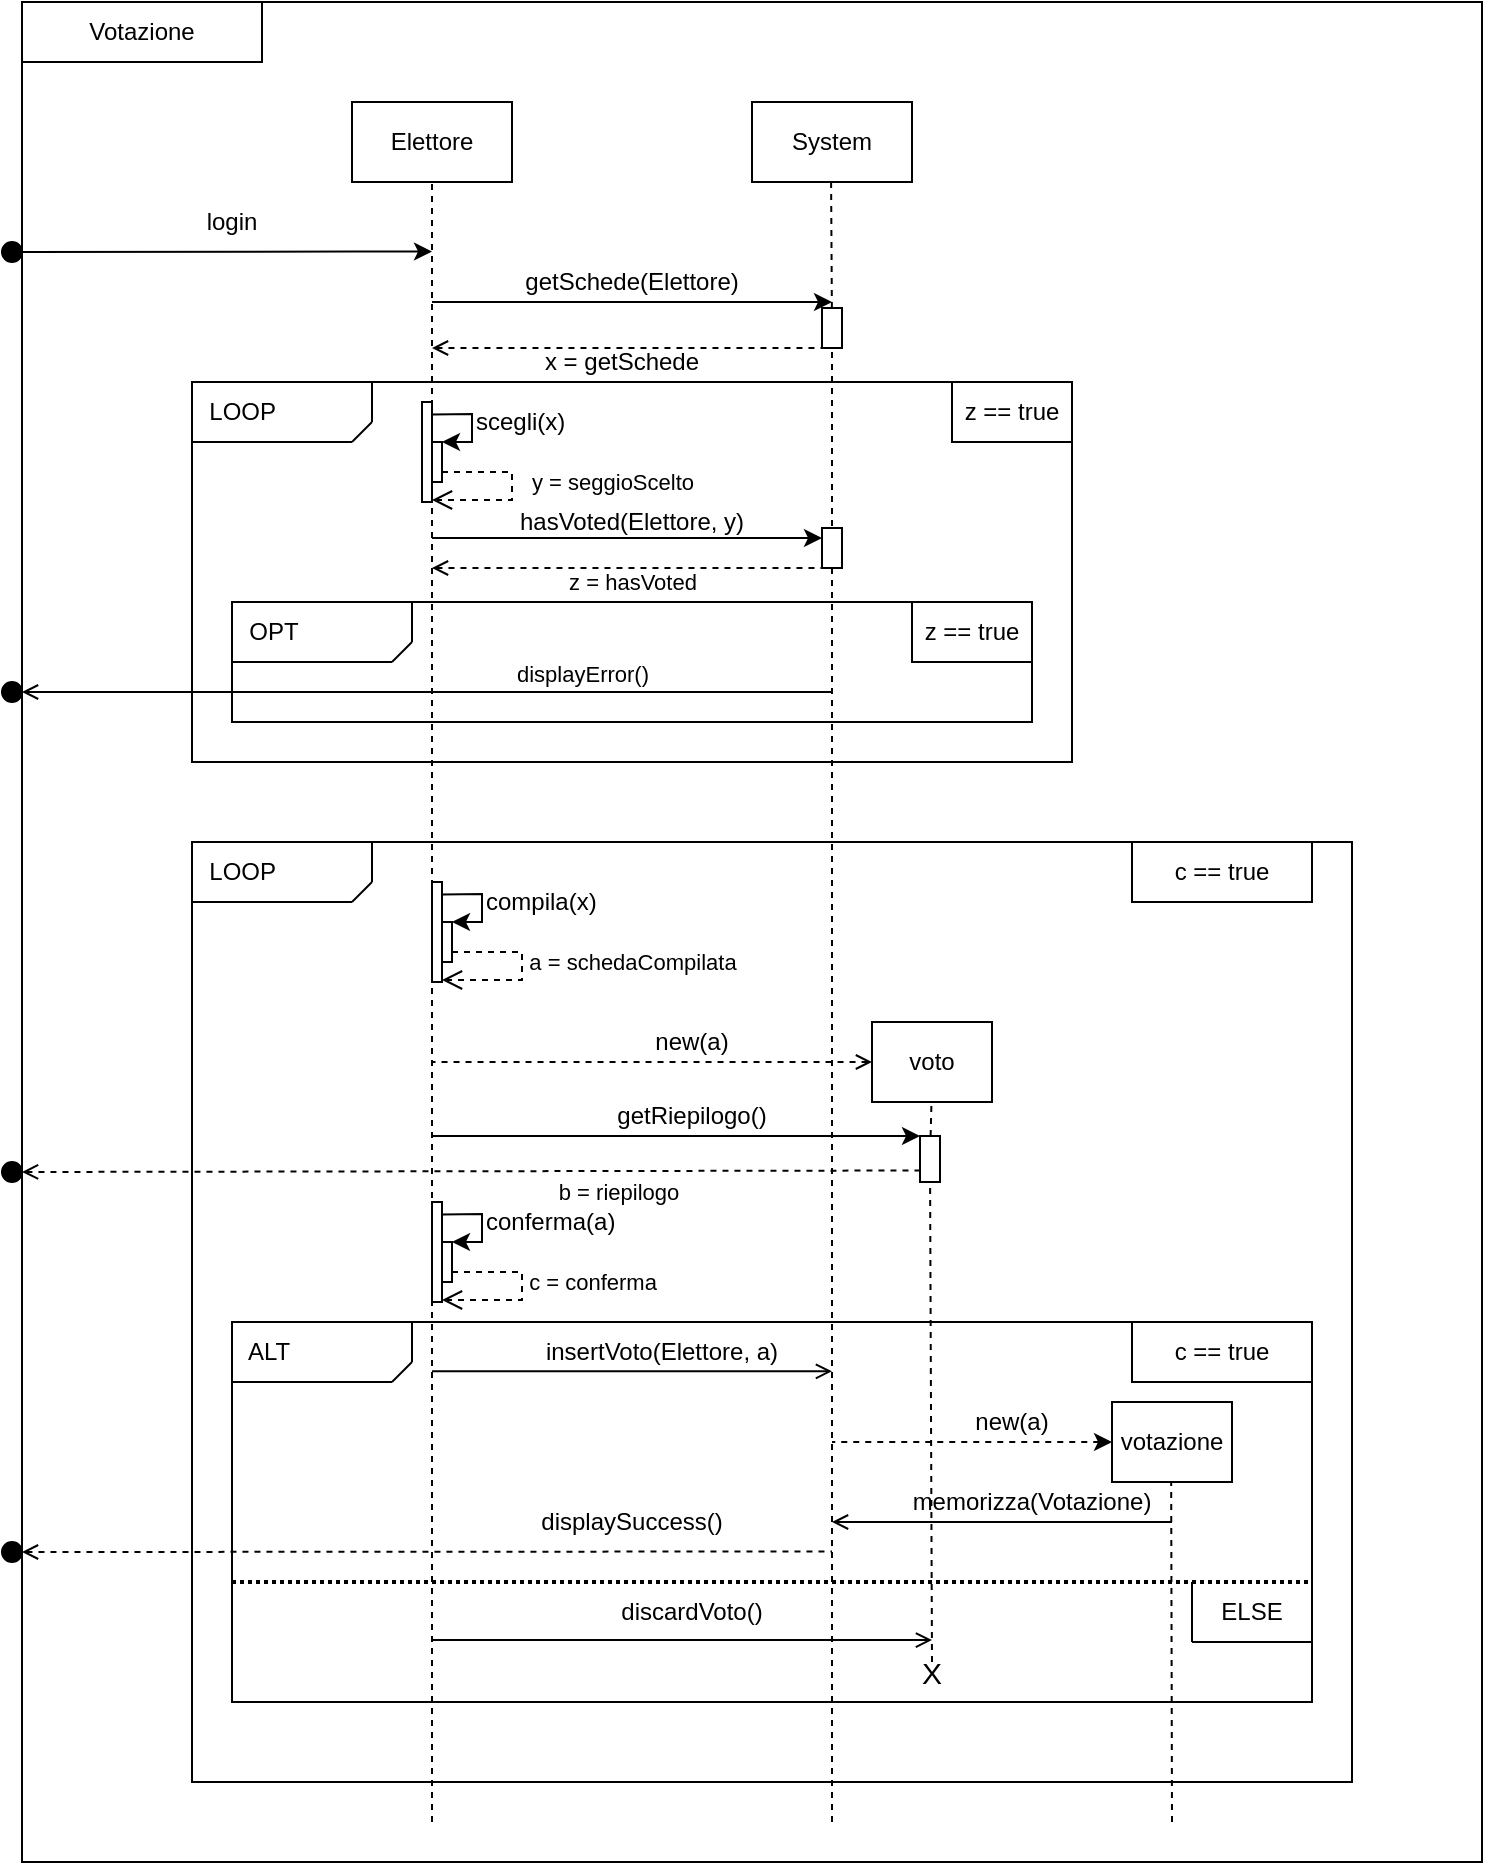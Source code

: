 <mxfile version="15.8.7" type="device"><diagram id="dq2v8COb4mC5voEyQPeX" name="Page-1"><mxGraphModel dx="725" dy="589" grid="1" gridSize="10" guides="1" tooltips="1" connect="1" arrows="1" fold="1" page="1" pageScale="1" pageWidth="827" pageHeight="1169" math="0" shadow="0"><root><mxCell id="0"/><mxCell id="1" parent="0"/><mxCell id="Mli_06HcbuzQD95sqgGN-4" value="" style="rounded=0;whiteSpace=wrap;html=1;" parent="1" vertex="1"><mxGeometry x="630" y="20" width="730" height="930" as="geometry"/></mxCell><mxCell id="2By8cae0xNPyfpVqrzcL-71" value="" style="rounded=0;whiteSpace=wrap;html=1;fillColor=#FFFFFF;" parent="1" vertex="1"><mxGeometry x="715" y="440" width="580" height="470" as="geometry"/></mxCell><mxCell id="2By8cae0xNPyfpVqrzcL-108" value="" style="rounded=0;whiteSpace=wrap;html=1;fillColor=#FFFFFF;" parent="1" vertex="1"><mxGeometry x="735" y="680" width="540" height="190" as="geometry"/></mxCell><mxCell id="2By8cae0xNPyfpVqrzcL-22" value="" style="rounded=0;whiteSpace=wrap;html=1;fillColor=#FFFFFF;" parent="1" vertex="1"><mxGeometry x="715" y="210" width="440" height="190" as="geometry"/></mxCell><mxCell id="2By8cae0xNPyfpVqrzcL-23" value="" style="rounded=0;whiteSpace=wrap;html=1;fillColor=#FFFFFF;" parent="1" vertex="1"><mxGeometry x="735" y="320" width="400" height="60" as="geometry"/></mxCell><mxCell id="2By8cae0xNPyfpVqrzcL-1" value="Elettore" style="rounded=0;whiteSpace=wrap;html=1;" parent="1" vertex="1"><mxGeometry x="795" y="70" width="80" height="40" as="geometry"/></mxCell><mxCell id="2By8cae0xNPyfpVqrzcL-3" value="System" style="rounded=0;whiteSpace=wrap;html=1;" parent="1" vertex="1"><mxGeometry x="995" y="70" width="80" height="40" as="geometry"/></mxCell><mxCell id="2By8cae0xNPyfpVqrzcL-4" value="" style="endArrow=none;dashed=1;html=1;rounded=0;startArrow=none;" parent="1" source="2By8cae0xNPyfpVqrzcL-14" edge="1"><mxGeometry width="50" height="50" relative="1" as="geometry"><mxPoint x="835" y="710" as="sourcePoint"/><mxPoint x="835" y="110" as="targetPoint"/></mxGeometry></mxCell><mxCell id="2By8cae0xNPyfpVqrzcL-5" value="" style="endArrow=none;dashed=1;html=1;rounded=0;startArrow=none;" parent="1" source="2By8cae0xNPyfpVqrzcL-12" edge="1"><mxGeometry width="50" height="50" relative="1" as="geometry"><mxPoint x="1034.85" y="710" as="sourcePoint"/><mxPoint x="1034.55" y="110" as="targetPoint"/></mxGeometry></mxCell><mxCell id="2By8cae0xNPyfpVqrzcL-6" value="" style="endArrow=classic;html=1;rounded=0;startArrow=none;startFill=0;endFill=1;exitX=1;exitY=0.5;exitDx=0;exitDy=0;" parent="1" source="2By8cae0xNPyfpVqrzcL-7" edge="1"><mxGeometry width="50" height="50" relative="1" as="geometry"><mxPoint x="765" y="144.78" as="sourcePoint"/><mxPoint x="835" y="144.78" as="targetPoint"/><Array as="points"><mxPoint x="795" y="144.78"/></Array></mxGeometry></mxCell><mxCell id="2By8cae0xNPyfpVqrzcL-7" value="" style="ellipse;whiteSpace=wrap;html=1;fillColor=#000000;" parent="1" vertex="1"><mxGeometry x="620" y="140" width="10" height="10" as="geometry"/></mxCell><mxCell id="2By8cae0xNPyfpVqrzcL-8" value="login" style="text;html=1;strokeColor=none;fillColor=none;align=center;verticalAlign=middle;whiteSpace=wrap;rounded=0;" parent="1" vertex="1"><mxGeometry x="705" y="120" width="60" height="20" as="geometry"/></mxCell><mxCell id="2By8cae0xNPyfpVqrzcL-9" value="" style="endArrow=classic;html=1;rounded=0;endFill=1;" parent="1" edge="1"><mxGeometry width="50" height="50" relative="1" as="geometry"><mxPoint x="835" y="170" as="sourcePoint"/><mxPoint x="1035" y="170" as="targetPoint"/></mxGeometry></mxCell><mxCell id="2By8cae0xNPyfpVqrzcL-10" value="getSchede(Elettore)" style="text;html=1;strokeColor=none;fillColor=none;align=center;verticalAlign=middle;whiteSpace=wrap;rounded=0;" parent="1" vertex="1"><mxGeometry x="895" y="150" width="80" height="20" as="geometry"/></mxCell><mxCell id="2By8cae0xNPyfpVqrzcL-11" value="" style="endArrow=none;html=1;rounded=0;startArrow=open;startFill=0;dashed=1;" parent="1" edge="1"><mxGeometry width="50" height="50" relative="1" as="geometry"><mxPoint x="835" y="193" as="sourcePoint"/><mxPoint x="1035" y="193" as="targetPoint"/></mxGeometry></mxCell><mxCell id="2By8cae0xNPyfpVqrzcL-12" value="" style="rounded=0;whiteSpace=wrap;html=1;fillColor=#FFFFFF;" parent="1" vertex="1"><mxGeometry x="1030" y="173" width="10" height="20" as="geometry"/></mxCell><mxCell id="2By8cae0xNPyfpVqrzcL-13" value="" style="endArrow=none;dashed=1;html=1;rounded=0;" parent="1" target="2By8cae0xNPyfpVqrzcL-12" edge="1"><mxGeometry width="50" height="50" relative="1" as="geometry"><mxPoint x="1035" y="930" as="sourcePoint"/><mxPoint x="1034.55" y="110" as="targetPoint"/></mxGeometry></mxCell><mxCell id="2By8cae0xNPyfpVqrzcL-14" value="" style="rounded=0;whiteSpace=wrap;html=1;fillColor=#FFFFFF;" parent="1" vertex="1"><mxGeometry x="830" y="240" width="10" height="20" as="geometry"/></mxCell><mxCell id="2By8cae0xNPyfpVqrzcL-15" value="" style="endArrow=none;dashed=1;html=1;rounded=0;startArrow=none;" parent="1" source="3DF4CZmdxdBIlOaTDdMM-1" target="2By8cae0xNPyfpVqrzcL-14" edge="1"><mxGeometry width="50" height="50" relative="1" as="geometry"><mxPoint x="835" y="930" as="sourcePoint"/><mxPoint x="835" y="110" as="targetPoint"/></mxGeometry></mxCell><mxCell id="2By8cae0xNPyfpVqrzcL-16" value="" style="endArrow=classic;html=1;rounded=0;entryX=1;entryY=0;entryDx=0;entryDy=0;startArrow=none;startFill=0;endFill=1;exitX=1.029;exitY=0.126;exitDx=0;exitDy=0;exitPerimeter=0;" parent="1" source="3DF4CZmdxdBIlOaTDdMM-1" target="2By8cae0xNPyfpVqrzcL-14" edge="1"><mxGeometry width="50" height="50" relative="1" as="geometry"><mxPoint x="835" y="220" as="sourcePoint"/><mxPoint x="855" y="240" as="targetPoint"/><Array as="points"><mxPoint x="855" y="226"/><mxPoint x="855" y="240"/></Array></mxGeometry></mxCell><mxCell id="2By8cae0xNPyfpVqrzcL-17" value="scegli(x)" style="text;html=1;strokeColor=none;fillColor=none;align=left;verticalAlign=middle;whiteSpace=wrap;rounded=0;" parent="1" vertex="1"><mxGeometry x="855" y="220" width="40" height="20" as="geometry"/></mxCell><mxCell id="2By8cae0xNPyfpVqrzcL-18" value="" style="endArrow=classic;html=1;rounded=0;endFill=1;entryX=0;entryY=0.25;entryDx=0;entryDy=0;" parent="1" target="2By8cae0xNPyfpVqrzcL-21" edge="1"><mxGeometry width="50" height="50" relative="1" as="geometry"><mxPoint x="835" y="288" as="sourcePoint"/><mxPoint x="1035" y="280" as="targetPoint"/></mxGeometry></mxCell><mxCell id="2By8cae0xNPyfpVqrzcL-19" value="hasVoted(Elettore, y)" style="text;html=1;strokeColor=none;fillColor=none;align=center;verticalAlign=middle;whiteSpace=wrap;rounded=0;" parent="1" vertex="1"><mxGeometry x="865" y="270" width="140" height="20" as="geometry"/></mxCell><mxCell id="2By8cae0xNPyfpVqrzcL-20" value="z = hasVoted" style="endArrow=none;html=1;rounded=0;startArrow=open;startFill=0;dashed=1;" parent="1" edge="1"><mxGeometry y="-7" width="50" height="50" relative="1" as="geometry"><mxPoint x="835" y="303" as="sourcePoint"/><mxPoint x="1035" y="303" as="targetPoint"/><mxPoint as="offset"/></mxGeometry></mxCell><mxCell id="2By8cae0xNPyfpVqrzcL-21" value="" style="rounded=0;whiteSpace=wrap;html=1;fillColor=#FFFFFF;" parent="1" vertex="1"><mxGeometry x="1030" y="283" width="10" height="20" as="geometry"/></mxCell><mxCell id="2By8cae0xNPyfpVqrzcL-25" value="z == true" style="rounded=0;whiteSpace=wrap;html=1;fillColor=#FFFFFF;" parent="1" vertex="1"><mxGeometry x="1095" y="210" width="60" height="30" as="geometry"/></mxCell><mxCell id="2By8cae0xNPyfpVqrzcL-26" value="z == true" style="rounded=0;whiteSpace=wrap;html=1;fillColor=#FFFFFF;" parent="1" vertex="1"><mxGeometry x="1075" y="320" width="60" height="30" as="geometry"/></mxCell><mxCell id="2By8cae0xNPyfpVqrzcL-50" value="" style="endArrow=none;html=1;rounded=0;" parent="1" edge="1"><mxGeometry width="50" height="50" relative="1" as="geometry"><mxPoint x="715" y="210" as="sourcePoint"/><mxPoint x="805" y="210" as="targetPoint"/></mxGeometry></mxCell><mxCell id="2By8cae0xNPyfpVqrzcL-51" value="" style="endArrow=none;html=1;rounded=0;" parent="1" edge="1"><mxGeometry width="50" height="50" relative="1" as="geometry"><mxPoint x="715" y="240" as="sourcePoint"/><mxPoint x="795" y="240" as="targetPoint"/></mxGeometry></mxCell><mxCell id="2By8cae0xNPyfpVqrzcL-52" value="" style="endArrow=none;html=1;rounded=0;" parent="1" edge="1"><mxGeometry width="50" height="50" relative="1" as="geometry"><mxPoint x="715" y="210" as="sourcePoint"/><mxPoint x="715" y="240" as="targetPoint"/></mxGeometry></mxCell><mxCell id="2By8cae0xNPyfpVqrzcL-53" value="" style="endArrow=none;html=1;rounded=0;" parent="1" edge="1"><mxGeometry width="50" height="50" relative="1" as="geometry"><mxPoint x="795" y="240" as="sourcePoint"/><mxPoint x="805" y="230" as="targetPoint"/></mxGeometry></mxCell><mxCell id="2By8cae0xNPyfpVqrzcL-54" value="" style="endArrow=none;html=1;rounded=0;" parent="1" edge="1"><mxGeometry width="50" height="50" relative="1" as="geometry"><mxPoint x="805" y="230" as="sourcePoint"/><mxPoint x="805" y="210" as="targetPoint"/></mxGeometry></mxCell><mxCell id="2By8cae0xNPyfpVqrzcL-60" value="" style="endArrow=none;html=1;rounded=0;" parent="1" edge="1"><mxGeometry width="50" height="50" relative="1" as="geometry"><mxPoint x="735" y="320" as="sourcePoint"/><mxPoint x="825" y="320" as="targetPoint"/></mxGeometry></mxCell><mxCell id="2By8cae0xNPyfpVqrzcL-61" value="" style="endArrow=none;html=1;rounded=0;" parent="1" edge="1"><mxGeometry width="50" height="50" relative="1" as="geometry"><mxPoint x="735" y="350" as="sourcePoint"/><mxPoint x="815" y="350" as="targetPoint"/></mxGeometry></mxCell><mxCell id="2By8cae0xNPyfpVqrzcL-62" value="" style="endArrow=none;html=1;rounded=0;" parent="1" edge="1"><mxGeometry width="50" height="50" relative="1" as="geometry"><mxPoint x="735" y="320" as="sourcePoint"/><mxPoint x="735" y="350" as="targetPoint"/></mxGeometry></mxCell><mxCell id="2By8cae0xNPyfpVqrzcL-63" value="" style="endArrow=none;html=1;rounded=0;" parent="1" edge="1"><mxGeometry width="50" height="50" relative="1" as="geometry"><mxPoint x="815" y="350" as="sourcePoint"/><mxPoint x="825" y="340" as="targetPoint"/></mxGeometry></mxCell><mxCell id="2By8cae0xNPyfpVqrzcL-64" value="" style="endArrow=none;html=1;rounded=0;" parent="1" edge="1"><mxGeometry width="50" height="50" relative="1" as="geometry"><mxPoint x="825" y="340" as="sourcePoint"/><mxPoint x="825" y="320" as="targetPoint"/></mxGeometry></mxCell><mxCell id="2By8cae0xNPyfpVqrzcL-66" value="&amp;nbsp; LOOP" style="text;html=1;strokeColor=none;fillColor=none;align=left;verticalAlign=middle;whiteSpace=wrap;rounded=0;" parent="1" vertex="1"><mxGeometry x="715" y="210" width="90" height="30" as="geometry"/></mxCell><mxCell id="2By8cae0xNPyfpVqrzcL-67" value="&amp;nbsp; OPT" style="text;html=1;strokeColor=none;fillColor=none;align=left;verticalAlign=middle;whiteSpace=wrap;rounded=0;" parent="1" vertex="1"><mxGeometry x="735" y="320" width="90" height="30" as="geometry"/></mxCell><mxCell id="2By8cae0xNPyfpVqrzcL-72" value="" style="endArrow=none;html=1;rounded=0;" parent="1" edge="1"><mxGeometry width="50" height="50" relative="1" as="geometry"><mxPoint x="715" y="440" as="sourcePoint"/><mxPoint x="805" y="440" as="targetPoint"/></mxGeometry></mxCell><mxCell id="2By8cae0xNPyfpVqrzcL-73" value="" style="endArrow=none;html=1;rounded=0;" parent="1" edge="1"><mxGeometry width="50" height="50" relative="1" as="geometry"><mxPoint x="715" y="470" as="sourcePoint"/><mxPoint x="795" y="470" as="targetPoint"/></mxGeometry></mxCell><mxCell id="2By8cae0xNPyfpVqrzcL-74" value="" style="endArrow=none;html=1;rounded=0;" parent="1" edge="1"><mxGeometry width="50" height="50" relative="1" as="geometry"><mxPoint x="715" y="440" as="sourcePoint"/><mxPoint x="715" y="470" as="targetPoint"/></mxGeometry></mxCell><mxCell id="2By8cae0xNPyfpVqrzcL-75" value="" style="endArrow=none;html=1;rounded=0;" parent="1" edge="1"><mxGeometry width="50" height="50" relative="1" as="geometry"><mxPoint x="795" y="470" as="sourcePoint"/><mxPoint x="805" y="460" as="targetPoint"/></mxGeometry></mxCell><mxCell id="2By8cae0xNPyfpVqrzcL-76" value="" style="endArrow=none;html=1;rounded=0;" parent="1" edge="1"><mxGeometry width="50" height="50" relative="1" as="geometry"><mxPoint x="805" y="460" as="sourcePoint"/><mxPoint x="805" y="440" as="targetPoint"/></mxGeometry></mxCell><mxCell id="2By8cae0xNPyfpVqrzcL-77" value="&amp;nbsp; LOOP" style="text;html=1;strokeColor=none;fillColor=none;align=left;verticalAlign=middle;whiteSpace=wrap;rounded=0;" parent="1" vertex="1"><mxGeometry x="715" y="440" width="90" height="30" as="geometry"/></mxCell><mxCell id="2By8cae0xNPyfpVqrzcL-86" value="voto" style="rounded=0;whiteSpace=wrap;html=1;fillColor=#FFFFFF;" parent="1" vertex="1"><mxGeometry x="1055" y="530" width="60" height="40" as="geometry"/></mxCell><mxCell id="2By8cae0xNPyfpVqrzcL-87" value="" style="endArrow=none;dashed=1;html=1;strokeWidth=1;rounded=0;exitX=0;exitY=0.5;exitDx=0;exitDy=0;endFill=0;startArrow=open;startFill=0;" parent="1" source="2By8cae0xNPyfpVqrzcL-86" edge="1"><mxGeometry width="50" height="50" relative="1" as="geometry"><mxPoint x="1175" y="550" as="sourcePoint"/><mxPoint x="835" y="550" as="targetPoint"/></mxGeometry></mxCell><mxCell id="2By8cae0xNPyfpVqrzcL-91" value="" style="endArrow=none;dashed=1;html=1;rounded=0;startArrow=none;" parent="1" source="2By8cae0xNPyfpVqrzcL-94" edge="1"><mxGeometry width="50" height="50" relative="1" as="geometry"><mxPoint x="1085.11" y="710" as="sourcePoint"/><mxPoint x="1084.74" y="570" as="targetPoint"/></mxGeometry></mxCell><mxCell id="2By8cae0xNPyfpVqrzcL-92" value="" style="endArrow=classic;html=1;rounded=0;endFill=1;entryX=0;entryY=0;entryDx=0;entryDy=0;" parent="1" target="2By8cae0xNPyfpVqrzcL-94" edge="1"><mxGeometry width="50" height="50" relative="1" as="geometry"><mxPoint x="835" y="587" as="sourcePoint"/><mxPoint x="1085" y="587" as="targetPoint"/></mxGeometry></mxCell><mxCell id="2By8cae0xNPyfpVqrzcL-93" value="" style="endArrow=none;html=1;rounded=0;startArrow=open;startFill=0;dashed=1;exitX=1;exitY=0.5;exitDx=0;exitDy=0;entryX=0;entryY=0.75;entryDx=0;entryDy=0;" parent="1" source="3DF4CZmdxdBIlOaTDdMM-51" target="2By8cae0xNPyfpVqrzcL-94" edge="1"><mxGeometry width="50" height="50" relative="1" as="geometry"><mxPoint x="835" y="607" as="sourcePoint"/><mxPoint x="1085" y="607" as="targetPoint"/></mxGeometry></mxCell><mxCell id="3DF4CZmdxdBIlOaTDdMM-50" value="b = riepilogo" style="edgeLabel;html=1;align=center;verticalAlign=middle;resizable=0;points=[];" parent="2By8cae0xNPyfpVqrzcL-93" vertex="1" connectable="0"><mxGeometry x="0.127" y="-2" relative="1" as="geometry"><mxPoint x="45" y="8" as="offset"/></mxGeometry></mxCell><mxCell id="2By8cae0xNPyfpVqrzcL-94" value="" style="rounded=0;whiteSpace=wrap;html=1;fillColor=#FFFFFF;" parent="1" vertex="1"><mxGeometry x="1079" y="587" width="10" height="23" as="geometry"/></mxCell><mxCell id="2By8cae0xNPyfpVqrzcL-95" value="" style="endArrow=none;dashed=1;html=1;rounded=0;" parent="1" target="2By8cae0xNPyfpVqrzcL-94" edge="1"><mxGeometry width="50" height="50" relative="1" as="geometry"><mxPoint x="1085" y="850" as="sourcePoint"/><mxPoint x="1084.74" y="570" as="targetPoint"/></mxGeometry></mxCell><mxCell id="2By8cae0xNPyfpVqrzcL-97" value="&lt;span style=&quot;color: rgba(0 , 0 , 0 , 0) ; font-family: monospace ; font-size: 0px&quot;&gt;%3CmxGraphModel%3E%3Croot%3E%3CmxCell%20id%3D%220%22%2F%3E%3CmxCell%20id%3D%221%22%20parent%3D%220%22%2F%3E%3CmxCell%20id%3D%222%22%20value%3D%22voto%22%20style%3D%22text%3Bhtml%3D1%3BstrokeColor%3Dnone%3BfillColor%3Dnone%3Balign%3Dleft%3BverticalAlign%3Dmiddle%3BwhiteSpace%3Dwrap%3Brounded%3D0%3B%22%20vertex%3D%221%22%20parent%3D%221%22%3E%3CmxGeometry%20x%3D%22180%22%20y%3D%22470%22%20width%3D%2240%22%20height%3D%2220%22%20as%3D%22geometry%22%2F%3E%3C%2FmxCell%3E%3C%2Froot%3E%3C%2FmxGraphModel%3E&lt;/span&gt;new(a)&lt;span style=&quot;color: rgba(0 , 0 , 0 , 0) ; font-family: monospace ; font-size: 0px&quot;&gt;%3CmxGraphModel%3E%3Croot%3E%3CmxCell%20id%3D%220%22%2F%3E%3CmxCell%20id%3D%221%22%20parent%3D%220%22%2F%3E%3CmxCell%20id%3D%222%22%20value%3D%22voto%22%20style%3D%22text%3Bhtml%3D1%3BstrokeColor%3Dnone%3BfillColor%3Dnone%3Balign%3Dleft%3BverticalAlign%3Dmiddle%3BwhiteSpace%3Dwrap%3Brounded%3D0%3B%22%20vertex%3D%221%22%20parent%3D%221%22%3E%3CmxGeometry%20x%3D%22180%22%20y%3D%22470%22%20width%3D%2240%22%20height%3D%2220%22%20as%3D%22geometry%22%2F%3E%3C%2FmxCell%3E%3C%2Froot%3E%3C%2FmxGraphModel%3E&lt;/span&gt;&lt;span style=&quot;color: rgba(0 , 0 , 0 , 0) ; font-family: monospace ; font-size: 0px&quot;&gt;%3CmxGraphModel%3E%3Croot%3E%3CmxCell%20id%3D%220%22%2F%3E%3CmxCell%20id%3D%221%22%20parent%3D%220%22%2F%3E%3CmxCell%20id%3D%222%22%20value%3D%22voto%22%20style%3D%22text%3Bhtml%3D1%3BstrokeColor%3Dnone%3BfillColor%3Dnone%3Balign%3Dleft%3BverticalAlign%3Dmiddle%3BwhiteSpace%3Dwrap%3Brounded%3D0%3B%22%20vertex%3D%221%22%20parent%3D%221%22%3E%3CmxGeometry%20x%3D%22180%22%20y%3D%22470%22%20width%3D%2240%22%20height%3D%2220%22%20as%3D%22geometry%22%2F%3E%3C%2FmxCell%3E%3C%2Froot%3E%3C%2FmxGraphModel%3E(&lt;/span&gt;" style="text;html=1;strokeColor=none;fillColor=none;align=center;verticalAlign=middle;whiteSpace=wrap;rounded=0;" parent="1" vertex="1"><mxGeometry x="945" y="530" width="40" height="20" as="geometry"/></mxCell><mxCell id="2By8cae0xNPyfpVqrzcL-102" value="getRiepilogo()" style="text;html=1;strokeColor=none;fillColor=none;align=center;verticalAlign=middle;whiteSpace=wrap;rounded=0;" parent="1" vertex="1"><mxGeometry x="925" y="567" width="80" height="20" as="geometry"/></mxCell><mxCell id="2By8cae0xNPyfpVqrzcL-106" value="" style="endArrow=open;html=1;rounded=0;endFill=0;" parent="1" edge="1"><mxGeometry width="50" height="50" relative="1" as="geometry"><mxPoint x="835" y="704.64" as="sourcePoint"/><mxPoint x="1035" y="704.64" as="targetPoint"/></mxGeometry></mxCell><mxCell id="2By8cae0xNPyfpVqrzcL-107" value="insertVoto(Elettore, a)" style="text;html=1;strokeColor=none;fillColor=none;align=center;verticalAlign=middle;whiteSpace=wrap;rounded=0;" parent="1" vertex="1"><mxGeometry x="870" y="685" width="160" height="20" as="geometry"/></mxCell><mxCell id="2By8cae0xNPyfpVqrzcL-110" value="c == true" style="rounded=0;whiteSpace=wrap;html=1;fillColor=#FFFFFF;" parent="1" vertex="1"><mxGeometry x="1185" y="680" width="90" height="30" as="geometry"/></mxCell><mxCell id="2By8cae0xNPyfpVqrzcL-111" value="" style="endArrow=none;html=1;rounded=0;" parent="1" edge="1"><mxGeometry width="50" height="50" relative="1" as="geometry"><mxPoint x="735" y="680" as="sourcePoint"/><mxPoint x="825" y="680" as="targetPoint"/></mxGeometry></mxCell><mxCell id="2By8cae0xNPyfpVqrzcL-112" value="" style="endArrow=none;html=1;rounded=0;" parent="1" edge="1"><mxGeometry width="50" height="50" relative="1" as="geometry"><mxPoint x="735" y="710" as="sourcePoint"/><mxPoint x="815" y="710" as="targetPoint"/></mxGeometry></mxCell><mxCell id="2By8cae0xNPyfpVqrzcL-113" value="" style="endArrow=none;html=1;rounded=0;" parent="1" edge="1"><mxGeometry width="50" height="50" relative="1" as="geometry"><mxPoint x="735" y="680" as="sourcePoint"/><mxPoint x="735" y="710" as="targetPoint"/></mxGeometry></mxCell><mxCell id="2By8cae0xNPyfpVqrzcL-114" value="" style="endArrow=none;html=1;rounded=0;" parent="1" edge="1"><mxGeometry width="50" height="50" relative="1" as="geometry"><mxPoint x="815" y="710" as="sourcePoint"/><mxPoint x="825" y="700" as="targetPoint"/></mxGeometry></mxCell><mxCell id="2By8cae0xNPyfpVqrzcL-115" value="" style="endArrow=none;html=1;rounded=0;" parent="1" edge="1"><mxGeometry width="50" height="50" relative="1" as="geometry"><mxPoint x="825" y="700" as="sourcePoint"/><mxPoint x="825" y="680" as="targetPoint"/></mxGeometry></mxCell><mxCell id="2By8cae0xNPyfpVqrzcL-116" value="&amp;nbsp; ALT" style="text;html=1;strokeColor=none;fillColor=none;align=left;verticalAlign=middle;whiteSpace=wrap;rounded=0;" parent="1" vertex="1"><mxGeometry x="735" y="680" width="90" height="30" as="geometry"/></mxCell><mxCell id="2By8cae0xNPyfpVqrzcL-118" value="c == true" style="rounded=0;whiteSpace=wrap;html=1;fillColor=#FFFFFF;" parent="1" vertex="1"><mxGeometry x="1185" y="440" width="90" height="30" as="geometry"/></mxCell><mxCell id="2By8cae0xNPyfpVqrzcL-119" value="votazione" style="rounded=0;whiteSpace=wrap;html=1;fillColor=#FFFFFF;" parent="1" vertex="1"><mxGeometry x="1175" y="720" width="60" height="40" as="geometry"/></mxCell><mxCell id="2By8cae0xNPyfpVqrzcL-120" value="" style="endArrow=none;dashed=1;html=1;strokeWidth=1;rounded=0;exitX=0;exitY=0.5;exitDx=0;exitDy=0;endFill=0;startArrow=classic;startFill=1;" parent="1" source="2By8cae0xNPyfpVqrzcL-119" edge="1"><mxGeometry width="50" height="50" relative="1" as="geometry"><mxPoint x="1105" y="739.64" as="sourcePoint"/><mxPoint x="1035" y="740" as="targetPoint"/></mxGeometry></mxCell><mxCell id="2By8cae0xNPyfpVqrzcL-122" value="&lt;span style=&quot;color: rgba(0 , 0 , 0 , 0) ; font-family: monospace ; font-size: 0px&quot;&gt;%3CmxGraphModel%3E%3Croot%3E%3CmxCell%20id%3D%220%22%2F%3E%3CmxCell%20id%3D%221%22%20parent%3D%220%22%2F%3E%3CmxCell%20id%3D%222%22%20value%3D%22voto%22%20style%3D%22text%3Bhtml%3D1%3BstrokeColor%3Dnone%3BfillColor%3Dnone%3Balign%3Dleft%3BverticalAlign%3Dmiddle%3BwhiteSpace%3Dwrap%3Brounded%3D0%3B%22%20vertex%3D%221%22%20parent%3D%221%22%3E%3CmxGeometry%20x%3D%22180%22%20y%3D%22470%22%20width%3D%2240%22%20height%3D%2220%22%20as%3D%22geometry%22%2F%3E%3C%2FmxCell%3E%3C%2Froot%3E%3C%2FmxGraphModel%3E&lt;/span&gt;new(a)&lt;span style=&quot;color: rgba(0 , 0 , 0 , 0) ; font-family: monospace ; font-size: 0px&quot;&gt;%3CmxGraphModel%3E%3Croot%3E%3CmxCell%20id%3D%220%22%2F%3E%3CmxCell%20id%3D%221%22%20parent%3D%220%22%2F%3E%3CmxCell%20id%3D%222%22%20value%3D%22voto%22%20style%3D%22text%3Bhtml%3D1%3BstrokeColor%3Dnone%3BfillColor%3Dnone%3Balign%3Dleft%3BverticalAlign%3Dmiddle%3BwhiteSpace%3Dwrap%3Brounded%3D0%3B%22%20vertex%3D%221%22%20parent%3D%221%22%3E%3CmxGeometry%20x%3D%22180%22%20y%3D%22470%22%20width%3D%2240%22%20height%3D%2220%22%20as%3D%22geometry%22%2F%3E%3C%2FmxCell%3E%3C%2Froot%3E%3C%2FmxGraphModel%3E&lt;/span&gt;&lt;span style=&quot;color: rgba(0 , 0 , 0 , 0) ; font-family: monospace ; font-size: 0px&quot;&gt;%3CmxGraphModel%3E%3Croot%3E%3CmxCell%20id%3D%220%22%2F%3E%3CmxCell%20id%3D%221%22%20parent%3D%220%22%2F%3E%3CmxCell%20id%3D%222%22%20value%3D%22voto%22%20style%3D%22text%3Bhtml%3D1%3BstrokeColor%3Dnone%3BfillColor%3Dnone%3Balign%3Dleft%3BverticalAlign%3Dmiddle%3BwhiteSpace%3Dwrap%3Brounded%3D0%3B%22%20vertex%3D%221%22%20parent%3D%221%22%3E%3CmxGeometry%20x%3D%22180%22%20y%3D%22470%22%20width%3D%2240%22%20height%3D%2220%22%20as%3D%22geometry%22%2F%3E%3C%2FmxCell%3E%3C%2Froot%3E%3C%2FmxGraphModel%3E&lt;/span&gt;" style="text;html=1;strokeColor=none;fillColor=none;align=center;verticalAlign=middle;whiteSpace=wrap;rounded=0;" parent="1" vertex="1"><mxGeometry x="1105" y="720" width="40" height="20" as="geometry"/></mxCell><mxCell id="2By8cae0xNPyfpVqrzcL-123" value="" style="endArrow=none;dashed=1;html=1;rounded=0;" parent="1" edge="1"><mxGeometry width="50" height="50" relative="1" as="geometry"><mxPoint x="1205" y="930" as="sourcePoint"/><mxPoint x="1204.588" y="760" as="targetPoint"/></mxGeometry></mxCell><mxCell id="2By8cae0xNPyfpVqrzcL-124" value="" style="endArrow=none;html=1;rounded=0;startArrow=open;startFill=0;" parent="1" edge="1"><mxGeometry width="50" height="50" relative="1" as="geometry"><mxPoint x="1035" y="780" as="sourcePoint"/><mxPoint x="1205" y="780" as="targetPoint"/></mxGeometry></mxCell><mxCell id="2By8cae0xNPyfpVqrzcL-125" value="memorizza(Votazione)" style="text;html=1;strokeColor=none;fillColor=none;align=center;verticalAlign=middle;whiteSpace=wrap;rounded=0;" parent="1" vertex="1"><mxGeometry x="1095" y="760" width="80" height="20" as="geometry"/></mxCell><mxCell id="2By8cae0xNPyfpVqrzcL-127" value="" style="endArrow=none;html=1;rounded=0;startArrow=open;startFill=0;dashed=1;exitX=1;exitY=0.5;exitDx=0;exitDy=0;" parent="1" source="2By8cae0xNPyfpVqrzcL-128" edge="1"><mxGeometry width="50" height="50" relative="1" as="geometry"><mxPoint x="715" y="794.74" as="sourcePoint"/><mxPoint x="1035" y="794.74" as="targetPoint"/></mxGeometry></mxCell><mxCell id="2By8cae0xNPyfpVqrzcL-128" value="" style="ellipse;whiteSpace=wrap;html=1;fillColor=#000000;" parent="1" vertex="1"><mxGeometry x="620" y="790" width="10" height="10" as="geometry"/></mxCell><mxCell id="2By8cae0xNPyfpVqrzcL-129" value="displaySuccess()" style="text;html=1;strokeColor=none;fillColor=none;align=center;verticalAlign=middle;whiteSpace=wrap;rounded=0;" parent="1" vertex="1"><mxGeometry x="895" y="770" width="80" height="20" as="geometry"/></mxCell><mxCell id="2By8cae0xNPyfpVqrzcL-132" value="" style="endArrow=none;dashed=1;html=1;dashPattern=1 1;strokeWidth=2;rounded=0;" parent="1" edge="1"><mxGeometry width="50" height="50" relative="1" as="geometry"><mxPoint x="735" y="810" as="sourcePoint"/><mxPoint x="1275" y="810" as="targetPoint"/></mxGeometry></mxCell><mxCell id="2By8cae0xNPyfpVqrzcL-133" value="" style="endArrow=none;html=1;rounded=0;strokeWidth=1;" parent="1" edge="1"><mxGeometry width="50" height="50" relative="1" as="geometry"><mxPoint x="1215" y="840" as="sourcePoint"/><mxPoint x="1215" y="810" as="targetPoint"/></mxGeometry></mxCell><mxCell id="2By8cae0xNPyfpVqrzcL-134" value="" style="endArrow=none;html=1;rounded=0;strokeWidth=1;" parent="1" edge="1"><mxGeometry width="50" height="50" relative="1" as="geometry"><mxPoint x="1275" y="840" as="sourcePoint"/><mxPoint x="1215" y="840" as="targetPoint"/></mxGeometry></mxCell><mxCell id="2By8cae0xNPyfpVqrzcL-135" value="ELSE" style="text;html=1;strokeColor=none;fillColor=none;align=center;verticalAlign=middle;whiteSpace=wrap;rounded=0;" parent="1" vertex="1"><mxGeometry x="1215" y="810" width="60" height="30" as="geometry"/></mxCell><mxCell id="2By8cae0xNPyfpVqrzcL-136" value="" style="endArrow=open;html=1;rounded=0;endFill=0;" parent="1" edge="1"><mxGeometry width="50" height="50" relative="1" as="geometry"><mxPoint x="835.0" y="839.05" as="sourcePoint"/><mxPoint x="1085" y="839.05" as="targetPoint"/></mxGeometry></mxCell><mxCell id="2By8cae0xNPyfpVqrzcL-137" value="discardVoto()" style="text;html=1;strokeColor=none;fillColor=none;align=center;verticalAlign=middle;whiteSpace=wrap;rounded=0;" parent="1" vertex="1"><mxGeometry x="925" y="815.05" width="80" height="20" as="geometry"/></mxCell><mxCell id="2By8cae0xNPyfpVqrzcL-138" value="X" style="text;html=1;strokeColor=none;fillColor=none;align=center;verticalAlign=middle;whiteSpace=wrap;rounded=0;fontSize=15;" parent="1" vertex="1"><mxGeometry x="1080" y="850" width="10" height="10" as="geometry"/></mxCell><mxCell id="3DF4CZmdxdBIlOaTDdMM-1" value="" style="html=1;points=[];perimeter=orthogonalPerimeter;" parent="1" vertex="1"><mxGeometry x="830" y="220" width="5" height="50" as="geometry"/></mxCell><mxCell id="3DF4CZmdxdBIlOaTDdMM-2" value="" style="endArrow=none;dashed=1;html=1;rounded=0;" parent="1" target="3DF4CZmdxdBIlOaTDdMM-1" edge="1"><mxGeometry width="50" height="50" relative="1" as="geometry"><mxPoint x="835" y="930" as="sourcePoint"/><mxPoint x="835" y="260" as="targetPoint"/></mxGeometry></mxCell><mxCell id="3DF4CZmdxdBIlOaTDdMM-8" value="y = seggioScelto" style="html=1;verticalAlign=bottom;endArrow=open;dashed=1;endSize=8;rounded=0;exitX=1;exitY=0.75;exitDx=0;exitDy=0;" parent="1" source="2By8cae0xNPyfpVqrzcL-14" edge="1"><mxGeometry x="0.101" y="-50" relative="1" as="geometry"><mxPoint x="915" y="269" as="sourcePoint"/><mxPoint x="835" y="269" as="targetPoint"/><Array as="points"><mxPoint x="875" y="255"/><mxPoint x="875" y="260"/><mxPoint x="875" y="269"/></Array><mxPoint x="50" y="50" as="offset"/></mxGeometry></mxCell><mxCell id="3DF4CZmdxdBIlOaTDdMM-9" value="x = getSchede" style="text;html=1;strokeColor=none;fillColor=none;align=center;verticalAlign=middle;whiteSpace=wrap;rounded=0;" parent="1" vertex="1"><mxGeometry x="865" y="190" width="130" height="20" as="geometry"/></mxCell><mxCell id="3DF4CZmdxdBIlOaTDdMM-14" value="displayError()" style="html=1;verticalAlign=bottom;endArrow=none;rounded=0;endFill=0;anchorPointDirection=1;startArrow=open;startFill=0;exitX=1;exitY=0.5;exitDx=0;exitDy=0;" parent="1" source="3DF4CZmdxdBIlOaTDdMM-15" edge="1"><mxGeometry x="0.383" width="80" relative="1" as="geometry"><mxPoint x="875" y="370" as="sourcePoint"/><mxPoint x="1035" y="365" as="targetPoint"/><mxPoint as="offset"/></mxGeometry></mxCell><mxCell id="3DF4CZmdxdBIlOaTDdMM-15" value="" style="ellipse;whiteSpace=wrap;html=1;fillColor=#000000;" parent="1" vertex="1"><mxGeometry x="620" y="360" width="10" height="10" as="geometry"/></mxCell><mxCell id="3DF4CZmdxdBIlOaTDdMM-41" value="" style="rounded=0;whiteSpace=wrap;html=1;fillColor=#FFFFFF;" parent="1" vertex="1"><mxGeometry x="835" y="480" width="10" height="20" as="geometry"/></mxCell><mxCell id="3DF4CZmdxdBIlOaTDdMM-42" value="" style="endArrow=classic;html=1;rounded=0;entryX=1;entryY=0;entryDx=0;entryDy=0;startArrow=none;startFill=0;endFill=1;exitX=1.029;exitY=0.126;exitDx=0;exitDy=0;exitPerimeter=0;" parent="1" source="3DF4CZmdxdBIlOaTDdMM-44" target="3DF4CZmdxdBIlOaTDdMM-41" edge="1"><mxGeometry width="50" height="50" relative="1" as="geometry"><mxPoint x="840" y="460" as="sourcePoint"/><mxPoint x="860" y="480" as="targetPoint"/><Array as="points"><mxPoint x="860" y="466"/><mxPoint x="860" y="480"/></Array></mxGeometry></mxCell><mxCell id="3DF4CZmdxdBIlOaTDdMM-43" value="compila(x)" style="text;html=1;strokeColor=none;fillColor=none;align=left;verticalAlign=middle;whiteSpace=wrap;rounded=0;" parent="1" vertex="1"><mxGeometry x="860" y="460" width="40" height="20" as="geometry"/></mxCell><mxCell id="3DF4CZmdxdBIlOaTDdMM-44" value="" style="html=1;points=[];perimeter=orthogonalPerimeter;" parent="1" vertex="1"><mxGeometry x="835" y="460" width="5" height="50" as="geometry"/></mxCell><mxCell id="3DF4CZmdxdBIlOaTDdMM-45" value="a = schedaCompilata" style="html=1;verticalAlign=bottom;endArrow=open;dashed=1;endSize=8;rounded=0;exitX=1;exitY=0.75;exitDx=0;exitDy=0;" parent="1" source="3DF4CZmdxdBIlOaTDdMM-41" edge="1"><mxGeometry x="0.101" y="-55" relative="1" as="geometry"><mxPoint x="920" y="509" as="sourcePoint"/><mxPoint x="840" y="509" as="targetPoint"/><Array as="points"><mxPoint x="880" y="495"/><mxPoint x="880" y="500"/><mxPoint x="880" y="509"/><mxPoint x="865" y="509"/></Array><mxPoint x="55" y="55" as="offset"/></mxGeometry></mxCell><mxCell id="3DF4CZmdxdBIlOaTDdMM-51" value="" style="ellipse;whiteSpace=wrap;html=1;fillColor=#000000;" parent="1" vertex="1"><mxGeometry x="620" y="600" width="10" height="10" as="geometry"/></mxCell><mxCell id="3DF4CZmdxdBIlOaTDdMM-52" value="" style="rounded=0;whiteSpace=wrap;html=1;fillColor=#FFFFFF;" parent="1" vertex="1"><mxGeometry x="835" y="640" width="10" height="20" as="geometry"/></mxCell><mxCell id="3DF4CZmdxdBIlOaTDdMM-53" value="" style="endArrow=classic;html=1;rounded=0;entryX=1;entryY=0;entryDx=0;entryDy=0;startArrow=none;startFill=0;endFill=1;exitX=1.029;exitY=0.126;exitDx=0;exitDy=0;exitPerimeter=0;" parent="1" source="3DF4CZmdxdBIlOaTDdMM-55" target="3DF4CZmdxdBIlOaTDdMM-52" edge="1"><mxGeometry width="50" height="50" relative="1" as="geometry"><mxPoint x="840" y="620" as="sourcePoint"/><mxPoint x="860" y="640" as="targetPoint"/><Array as="points"><mxPoint x="860" y="626"/><mxPoint x="860" y="640"/></Array></mxGeometry></mxCell><mxCell id="3DF4CZmdxdBIlOaTDdMM-54" value="conferma(a)" style="text;html=1;strokeColor=none;fillColor=none;align=left;verticalAlign=middle;whiteSpace=wrap;rounded=0;" parent="1" vertex="1"><mxGeometry x="860" y="620" width="40" height="20" as="geometry"/></mxCell><mxCell id="3DF4CZmdxdBIlOaTDdMM-55" value="" style="html=1;points=[];perimeter=orthogonalPerimeter;" parent="1" vertex="1"><mxGeometry x="835" y="620" width="5" height="50" as="geometry"/></mxCell><mxCell id="3DF4CZmdxdBIlOaTDdMM-56" value="c = conferma" style="html=1;verticalAlign=bottom;endArrow=open;dashed=1;endSize=8;rounded=0;exitX=1;exitY=0.75;exitDx=0;exitDy=0;" parent="1" source="3DF4CZmdxdBIlOaTDdMM-52" edge="1"><mxGeometry x="0.101" y="-35" relative="1" as="geometry"><mxPoint x="920" y="669" as="sourcePoint"/><mxPoint x="840.0" y="669" as="targetPoint"/><Array as="points"><mxPoint x="880" y="655"/><mxPoint x="880" y="660"/><mxPoint x="880" y="669"/></Array><mxPoint x="35" y="35" as="offset"/></mxGeometry></mxCell><mxCell id="Mli_06HcbuzQD95sqgGN-5" value="Votazione" style="rounded=0;whiteSpace=wrap;html=1;" parent="1" vertex="1"><mxGeometry x="630" y="20" width="120" height="30" as="geometry"/></mxCell></root></mxGraphModel></diagram></mxfile>
